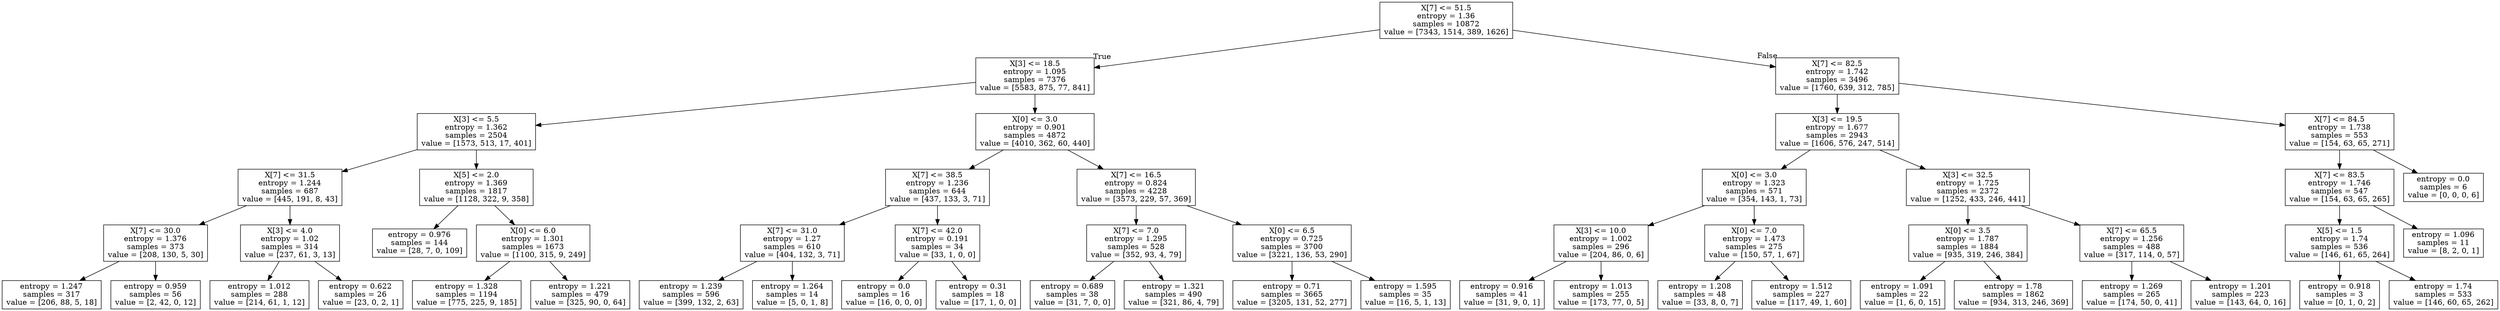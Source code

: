 digraph Tree {
node [shape=box] ;
0 [label="X[7] <= 51.5\nentropy = 1.36\nsamples = 10872\nvalue = [7343, 1514, 389, 1626]"] ;
1 [label="X[3] <= 18.5\nentropy = 1.095\nsamples = 7376\nvalue = [5583, 875, 77, 841]"] ;
0 -> 1 [labeldistance=2.5, labelangle=45, headlabel="True"] ;
2 [label="X[3] <= 5.5\nentropy = 1.362\nsamples = 2504\nvalue = [1573, 513, 17, 401]"] ;
1 -> 2 ;
3 [label="X[7] <= 31.5\nentropy = 1.244\nsamples = 687\nvalue = [445, 191, 8, 43]"] ;
2 -> 3 ;
4 [label="X[7] <= 30.0\nentropy = 1.376\nsamples = 373\nvalue = [208, 130, 5, 30]"] ;
3 -> 4 ;
5 [label="entropy = 1.247\nsamples = 317\nvalue = [206, 88, 5, 18]"] ;
4 -> 5 ;
6 [label="entropy = 0.959\nsamples = 56\nvalue = [2, 42, 0, 12]"] ;
4 -> 6 ;
7 [label="X[3] <= 4.0\nentropy = 1.02\nsamples = 314\nvalue = [237, 61, 3, 13]"] ;
3 -> 7 ;
8 [label="entropy = 1.012\nsamples = 288\nvalue = [214, 61, 1, 12]"] ;
7 -> 8 ;
9 [label="entropy = 0.622\nsamples = 26\nvalue = [23, 0, 2, 1]"] ;
7 -> 9 ;
10 [label="X[5] <= 2.0\nentropy = 1.369\nsamples = 1817\nvalue = [1128, 322, 9, 358]"] ;
2 -> 10 ;
11 [label="entropy = 0.976\nsamples = 144\nvalue = [28, 7, 0, 109]"] ;
10 -> 11 ;
12 [label="X[0] <= 6.0\nentropy = 1.301\nsamples = 1673\nvalue = [1100, 315, 9, 249]"] ;
10 -> 12 ;
13 [label="entropy = 1.328\nsamples = 1194\nvalue = [775, 225, 9, 185]"] ;
12 -> 13 ;
14 [label="entropy = 1.221\nsamples = 479\nvalue = [325, 90, 0, 64]"] ;
12 -> 14 ;
15 [label="X[0] <= 3.0\nentropy = 0.901\nsamples = 4872\nvalue = [4010, 362, 60, 440]"] ;
1 -> 15 ;
16 [label="X[7] <= 38.5\nentropy = 1.236\nsamples = 644\nvalue = [437, 133, 3, 71]"] ;
15 -> 16 ;
17 [label="X[7] <= 31.0\nentropy = 1.27\nsamples = 610\nvalue = [404, 132, 3, 71]"] ;
16 -> 17 ;
18 [label="entropy = 1.239\nsamples = 596\nvalue = [399, 132, 2, 63]"] ;
17 -> 18 ;
19 [label="entropy = 1.264\nsamples = 14\nvalue = [5, 0, 1, 8]"] ;
17 -> 19 ;
20 [label="X[7] <= 42.0\nentropy = 0.191\nsamples = 34\nvalue = [33, 1, 0, 0]"] ;
16 -> 20 ;
21 [label="entropy = 0.0\nsamples = 16\nvalue = [16, 0, 0, 0]"] ;
20 -> 21 ;
22 [label="entropy = 0.31\nsamples = 18\nvalue = [17, 1, 0, 0]"] ;
20 -> 22 ;
23 [label="X[7] <= 16.5\nentropy = 0.824\nsamples = 4228\nvalue = [3573, 229, 57, 369]"] ;
15 -> 23 ;
24 [label="X[7] <= 7.0\nentropy = 1.295\nsamples = 528\nvalue = [352, 93, 4, 79]"] ;
23 -> 24 ;
25 [label="entropy = 0.689\nsamples = 38\nvalue = [31, 7, 0, 0]"] ;
24 -> 25 ;
26 [label="entropy = 1.321\nsamples = 490\nvalue = [321, 86, 4, 79]"] ;
24 -> 26 ;
27 [label="X[0] <= 6.5\nentropy = 0.725\nsamples = 3700\nvalue = [3221, 136, 53, 290]"] ;
23 -> 27 ;
28 [label="entropy = 0.71\nsamples = 3665\nvalue = [3205, 131, 52, 277]"] ;
27 -> 28 ;
29 [label="entropy = 1.595\nsamples = 35\nvalue = [16, 5, 1, 13]"] ;
27 -> 29 ;
30 [label="X[7] <= 82.5\nentropy = 1.742\nsamples = 3496\nvalue = [1760, 639, 312, 785]"] ;
0 -> 30 [labeldistance=2.5, labelangle=-45, headlabel="False"] ;
31 [label="X[3] <= 19.5\nentropy = 1.677\nsamples = 2943\nvalue = [1606, 576, 247, 514]"] ;
30 -> 31 ;
32 [label="X[0] <= 3.0\nentropy = 1.323\nsamples = 571\nvalue = [354, 143, 1, 73]"] ;
31 -> 32 ;
33 [label="X[3] <= 10.0\nentropy = 1.002\nsamples = 296\nvalue = [204, 86, 0, 6]"] ;
32 -> 33 ;
34 [label="entropy = 0.916\nsamples = 41\nvalue = [31, 9, 0, 1]"] ;
33 -> 34 ;
35 [label="entropy = 1.013\nsamples = 255\nvalue = [173, 77, 0, 5]"] ;
33 -> 35 ;
36 [label="X[0] <= 7.0\nentropy = 1.473\nsamples = 275\nvalue = [150, 57, 1, 67]"] ;
32 -> 36 ;
37 [label="entropy = 1.208\nsamples = 48\nvalue = [33, 8, 0, 7]"] ;
36 -> 37 ;
38 [label="entropy = 1.512\nsamples = 227\nvalue = [117, 49, 1, 60]"] ;
36 -> 38 ;
39 [label="X[3] <= 32.5\nentropy = 1.725\nsamples = 2372\nvalue = [1252, 433, 246, 441]"] ;
31 -> 39 ;
40 [label="X[0] <= 3.5\nentropy = 1.787\nsamples = 1884\nvalue = [935, 319, 246, 384]"] ;
39 -> 40 ;
41 [label="entropy = 1.091\nsamples = 22\nvalue = [1, 6, 0, 15]"] ;
40 -> 41 ;
42 [label="entropy = 1.78\nsamples = 1862\nvalue = [934, 313, 246, 369]"] ;
40 -> 42 ;
43 [label="X[7] <= 65.5\nentropy = 1.256\nsamples = 488\nvalue = [317, 114, 0, 57]"] ;
39 -> 43 ;
44 [label="entropy = 1.269\nsamples = 265\nvalue = [174, 50, 0, 41]"] ;
43 -> 44 ;
45 [label="entropy = 1.201\nsamples = 223\nvalue = [143, 64, 0, 16]"] ;
43 -> 45 ;
46 [label="X[7] <= 84.5\nentropy = 1.738\nsamples = 553\nvalue = [154, 63, 65, 271]"] ;
30 -> 46 ;
47 [label="X[7] <= 83.5\nentropy = 1.746\nsamples = 547\nvalue = [154, 63, 65, 265]"] ;
46 -> 47 ;
48 [label="X[5] <= 1.5\nentropy = 1.74\nsamples = 536\nvalue = [146, 61, 65, 264]"] ;
47 -> 48 ;
49 [label="entropy = 0.918\nsamples = 3\nvalue = [0, 1, 0, 2]"] ;
48 -> 49 ;
50 [label="entropy = 1.74\nsamples = 533\nvalue = [146, 60, 65, 262]"] ;
48 -> 50 ;
51 [label="entropy = 1.096\nsamples = 11\nvalue = [8, 2, 0, 1]"] ;
47 -> 51 ;
52 [label="entropy = 0.0\nsamples = 6\nvalue = [0, 0, 0, 6]"] ;
46 -> 52 ;
}